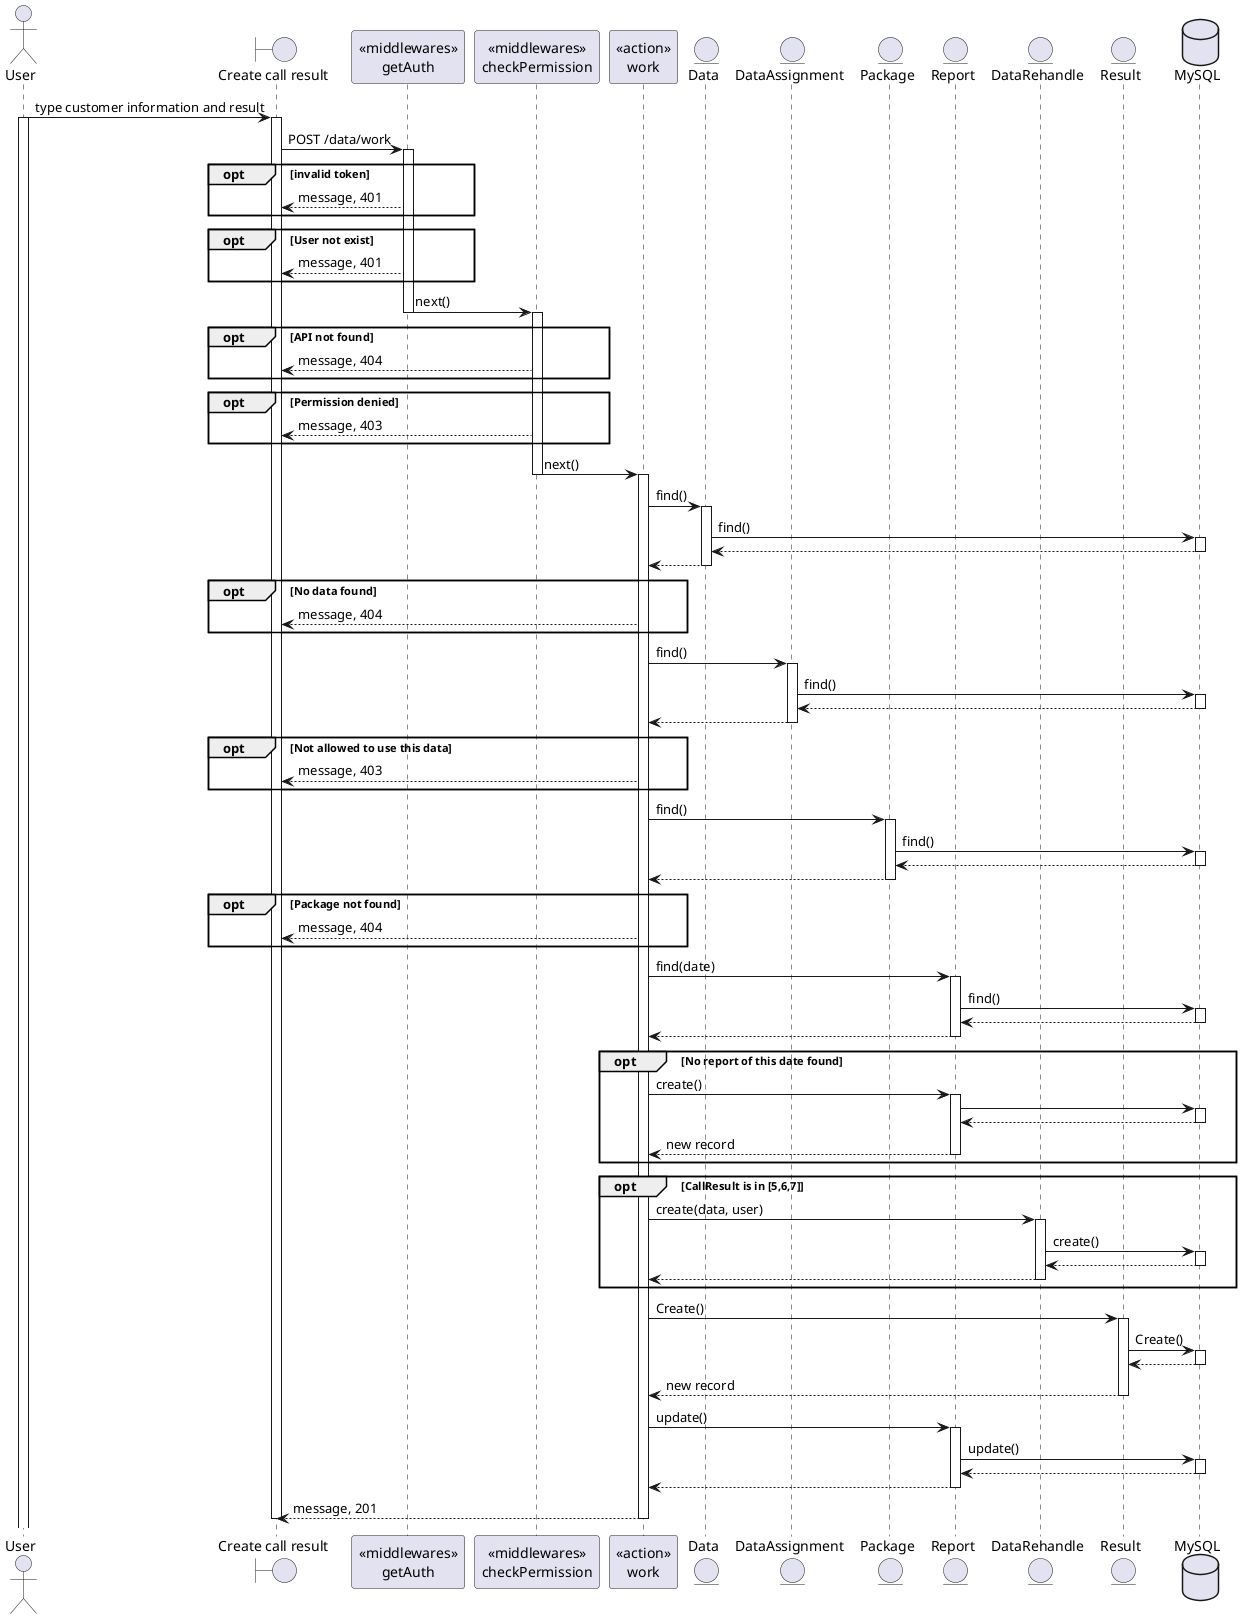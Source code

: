 @startuml
actor User
boundary "Create call result" as Client
participant "<<middlewares>>\ngetAuth" as mid1
participant "<<middlewares>>\ncheckPermission" as mid2
participant "<<action>>\nwork" as Controller
entity "Data" as Model1
entity "DataAssignment" as Model2
entity "Package" as Model3
entity "Report" as Model4
entity "DataRehandle" as Model5
entity "Result" as Model6
database "MySQL" as DB

User -> Client: type customer information and result
activate User
activate Client
Client -> mid1: POST /data/work
activate mid1
opt invalid token 
mid1 --> Client: message, 401
end
opt User not exist
mid1 --> Client: message, 401
end
mid1 -> mid2: next()
deactivate mid1
activate mid2
opt API not found
mid2 --> Client: message, 404
end
opt Permission denied
mid2 --> Client: message, 403
end
mid2 -> Controller: next()
deactivate mid2
activate Controller
Controller -> Model1: find()
activate Model1
Model1 -> DB: find()
activate DB
DB --> Model1
deactivate DB
Model1 --> Controller
deactivate Model1
opt No data found
Controller --> Client: message, 404
end
Controller -> Model2: find()
activate Model2
Model2 -> DB: find()
activate DB
DB --> Model2
deactivate DB
Model2 --> Controller
deactivate Model2
opt Not allowed to use this data
Controller --> Client: message, 403
end
Controller -> Model3: find()
activate Model3
Model3 -> DB: find()
activate DB
DB --> Model3
deactivate DB
Model3 --> Controller
deactivate Model3
opt Package not found
Controller --> Client: message, 404
end
Controller -> Model4: find(date)
activate Model4
Model4 -> DB: find()
activate DB
DB --> Model4
deactivate DB
Model4 --> Controller
deactivate Model4
opt No report of this date found
    Controller -> Model4: create()
    activate Model4
    Model4 -> DB
    activate DB
    DB --> Model4
    deactivate DB
    Model4 --> Controller: new record
    deactivate Model4
end
opt CallResult is in [5,6,7]
    Controller -> Model5: create(data, user)
    activate Model5
    Model5 -> DB: create()
    activate DB
    DB --> Model5
    deactivate DB
    Model5 --> Controller
    deactivate Model5
end
Controller -> Model6: Create()
activate Model6
Model6 -> DB: Create()
activate DB
DB --> Model6
deactivate DB
Model6 --> Controller: new record
deactivate Model6
Controller -> Model4: update()
activate Model4
Model4 -> DB: update()
activate DB
DB --> Model4
deactivate DB
Model4 --> Controller
deactivate Model4
Controller --> Client: message, 201
deactivate Controller







deactivate Client

@enduml
